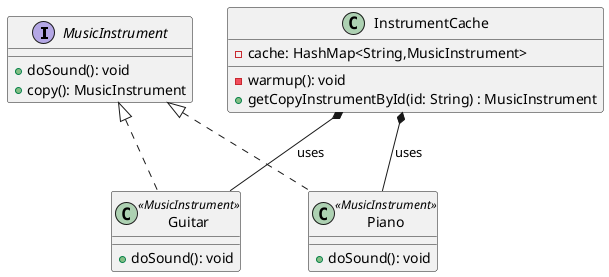 @startuml
'https://plantuml.com/class-diagram

interface MusicInstrument{
+doSound(): void
+copy(): MusicInstrument
}

class Guitar <<MusicInstrument>> implements MusicInstrument{
+doSound(): void
}

class Piano  <<MusicInstrument>> implements MusicInstrument{
+doSound(): void
}

class InstrumentCache{
    -cache: HashMap<String,MusicInstrument>
    -warmup(): void
    +getCopyInstrumentById(id: String) : MusicInstrument
}

InstrumentCache *-- Guitar : uses
InstrumentCache *-- Piano :uses
@enduml